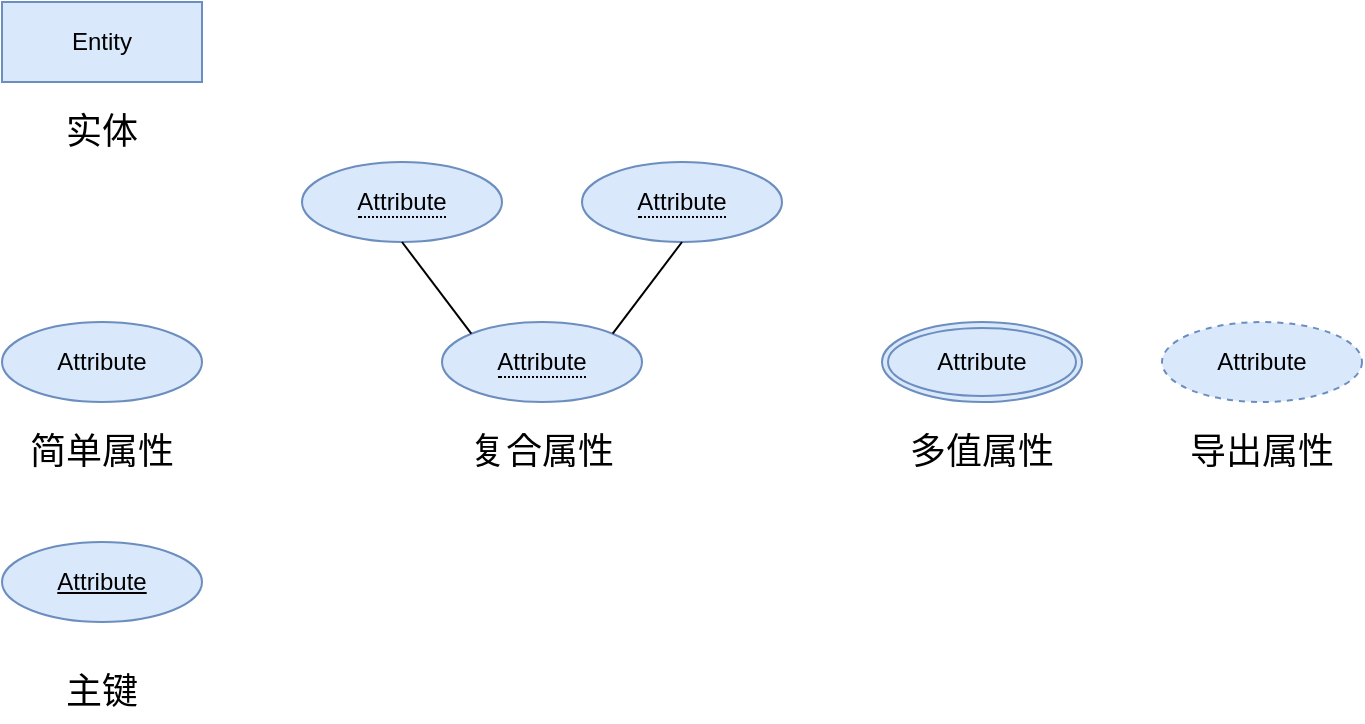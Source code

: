 <mxfile>
    <diagram id="QUx0eQdJBuZi7k7B0Okw" name="第 1 页">
        <mxGraphModel dx="597" dy="907" grid="1" gridSize="10" guides="1" tooltips="1" connect="1" arrows="1" fold="1" page="1" pageScale="1" pageWidth="827" pageHeight="1169" background="#ffffff" math="0" shadow="0">
            <root>
                <mxCell id="0"/>
                <mxCell id="1" parent="0"/>
                <mxCell id="15" value="Entity" style="whiteSpace=wrap;html=1;align=center;fillColor=#dae8fc;strokeColor=#6c8ebf;" vertex="1" parent="1">
                    <mxGeometry x="80" y="200" width="100" height="40" as="geometry"/>
                </mxCell>
                <mxCell id="17" value="&lt;font style=&quot;font-size: 18px;&quot;&gt;实体&lt;/font&gt;" style="text;html=1;align=center;verticalAlign=middle;whiteSpace=wrap;rounded=0;" vertex="1" parent="1">
                    <mxGeometry x="100" y="250" width="60" height="30" as="geometry"/>
                </mxCell>
                <mxCell id="18" value="Attribute" style="ellipse;whiteSpace=wrap;html=1;align=center;fillColor=#dae8fc;strokeColor=#6c8ebf;" vertex="1" parent="1">
                    <mxGeometry x="80" y="360" width="100" height="40" as="geometry"/>
                </mxCell>
                <mxCell id="19" value="&lt;font style=&quot;font-size: 18px;&quot;&gt;简单属性&lt;/font&gt;" style="text;html=1;align=center;verticalAlign=middle;whiteSpace=wrap;rounded=0;" vertex="1" parent="1">
                    <mxGeometry x="80" y="410" width="100" height="30" as="geometry"/>
                </mxCell>
                <mxCell id="20" value="&lt;span style=&quot;border-bottom: 1px dotted&quot;&gt;Attribute&lt;/span&gt;" style="ellipse;whiteSpace=wrap;html=1;align=center;fillColor=#dae8fc;strokeColor=#6c8ebf;" vertex="1" parent="1">
                    <mxGeometry x="300" y="360" width="100" height="40" as="geometry"/>
                </mxCell>
                <mxCell id="21" value="&lt;span style=&quot;border-bottom: 1px dotted&quot;&gt;Attribute&lt;/span&gt;" style="ellipse;whiteSpace=wrap;html=1;align=center;fillColor=#dae8fc;strokeColor=#6c8ebf;" vertex="1" parent="1">
                    <mxGeometry x="230" y="280" width="100" height="40" as="geometry"/>
                </mxCell>
                <mxCell id="22" value="&lt;span style=&quot;border-bottom: 1px dotted&quot;&gt;Attribute&lt;/span&gt;" style="ellipse;whiteSpace=wrap;html=1;align=center;fillColor=#dae8fc;strokeColor=#6c8ebf;" vertex="1" parent="1">
                    <mxGeometry x="370" y="280" width="100" height="40" as="geometry"/>
                </mxCell>
                <mxCell id="27" value="" style="endArrow=none;html=1;entryX=0.5;entryY=1;entryDx=0;entryDy=0;exitX=0;exitY=0;exitDx=0;exitDy=0;" edge="1" parent="1" source="20" target="21">
                    <mxGeometry width="50" height="50" relative="1" as="geometry">
                        <mxPoint x="280" y="490" as="sourcePoint"/>
                        <mxPoint x="330" y="440" as="targetPoint"/>
                    </mxGeometry>
                </mxCell>
                <mxCell id="28" value="" style="endArrow=none;html=1;entryX=0.5;entryY=1;entryDx=0;entryDy=0;exitX=1;exitY=0;exitDx=0;exitDy=0;" edge="1" parent="1" source="20" target="22">
                    <mxGeometry width="50" height="50" relative="1" as="geometry">
                        <mxPoint x="339" y="372" as="sourcePoint"/>
                        <mxPoint x="290" y="330" as="targetPoint"/>
                    </mxGeometry>
                </mxCell>
                <mxCell id="29" value="&lt;font style=&quot;font-size: 18px;&quot;&gt;复合属性&lt;/font&gt;" style="text;html=1;align=center;verticalAlign=middle;whiteSpace=wrap;rounded=0;" vertex="1" parent="1">
                    <mxGeometry x="305" y="410" width="90" height="30" as="geometry"/>
                </mxCell>
                <mxCell id="34" value="Attribute" style="ellipse;shape=doubleEllipse;margin=3;whiteSpace=wrap;html=1;align=center;fillColor=#dae8fc;strokeColor=#6c8ebf;" vertex="1" parent="1">
                    <mxGeometry x="520" y="360" width="100" height="40" as="geometry"/>
                </mxCell>
                <mxCell id="35" value="&lt;font style=&quot;font-size: 18px;&quot;&gt;多值属性&lt;/font&gt;" style="text;html=1;align=center;verticalAlign=middle;whiteSpace=wrap;rounded=0;" vertex="1" parent="1">
                    <mxGeometry x="525" y="410" width="90" height="30" as="geometry"/>
                </mxCell>
                <mxCell id="36" value="Attribute" style="ellipse;whiteSpace=wrap;html=1;align=center;dashed=1;fillColor=#dae8fc;strokeColor=#6c8ebf;" vertex="1" parent="1">
                    <mxGeometry x="660" y="360" width="100" height="40" as="geometry"/>
                </mxCell>
                <mxCell id="37" value="&lt;font style=&quot;font-size: 18px;&quot;&gt;导出属性&lt;/font&gt;" style="text;html=1;align=center;verticalAlign=middle;whiteSpace=wrap;rounded=0;" vertex="1" parent="1">
                    <mxGeometry x="665" y="410" width="90" height="30" as="geometry"/>
                </mxCell>
                <mxCell id="38" value="Attribute" style="ellipse;whiteSpace=wrap;html=1;align=center;fontStyle=4;fillColor=#dae8fc;strokeColor=#6c8ebf;" vertex="1" parent="1">
                    <mxGeometry x="80" y="470" width="100" height="40" as="geometry"/>
                </mxCell>
                <mxCell id="39" value="&lt;font style=&quot;font-size: 18px;&quot;&gt;主键&lt;/font&gt;" style="text;html=1;align=center;verticalAlign=middle;whiteSpace=wrap;rounded=0;" vertex="1" parent="1">
                    <mxGeometry x="80" y="530" width="100" height="30" as="geometry"/>
                </mxCell>
            </root>
        </mxGraphModel>
    </diagram>
</mxfile>